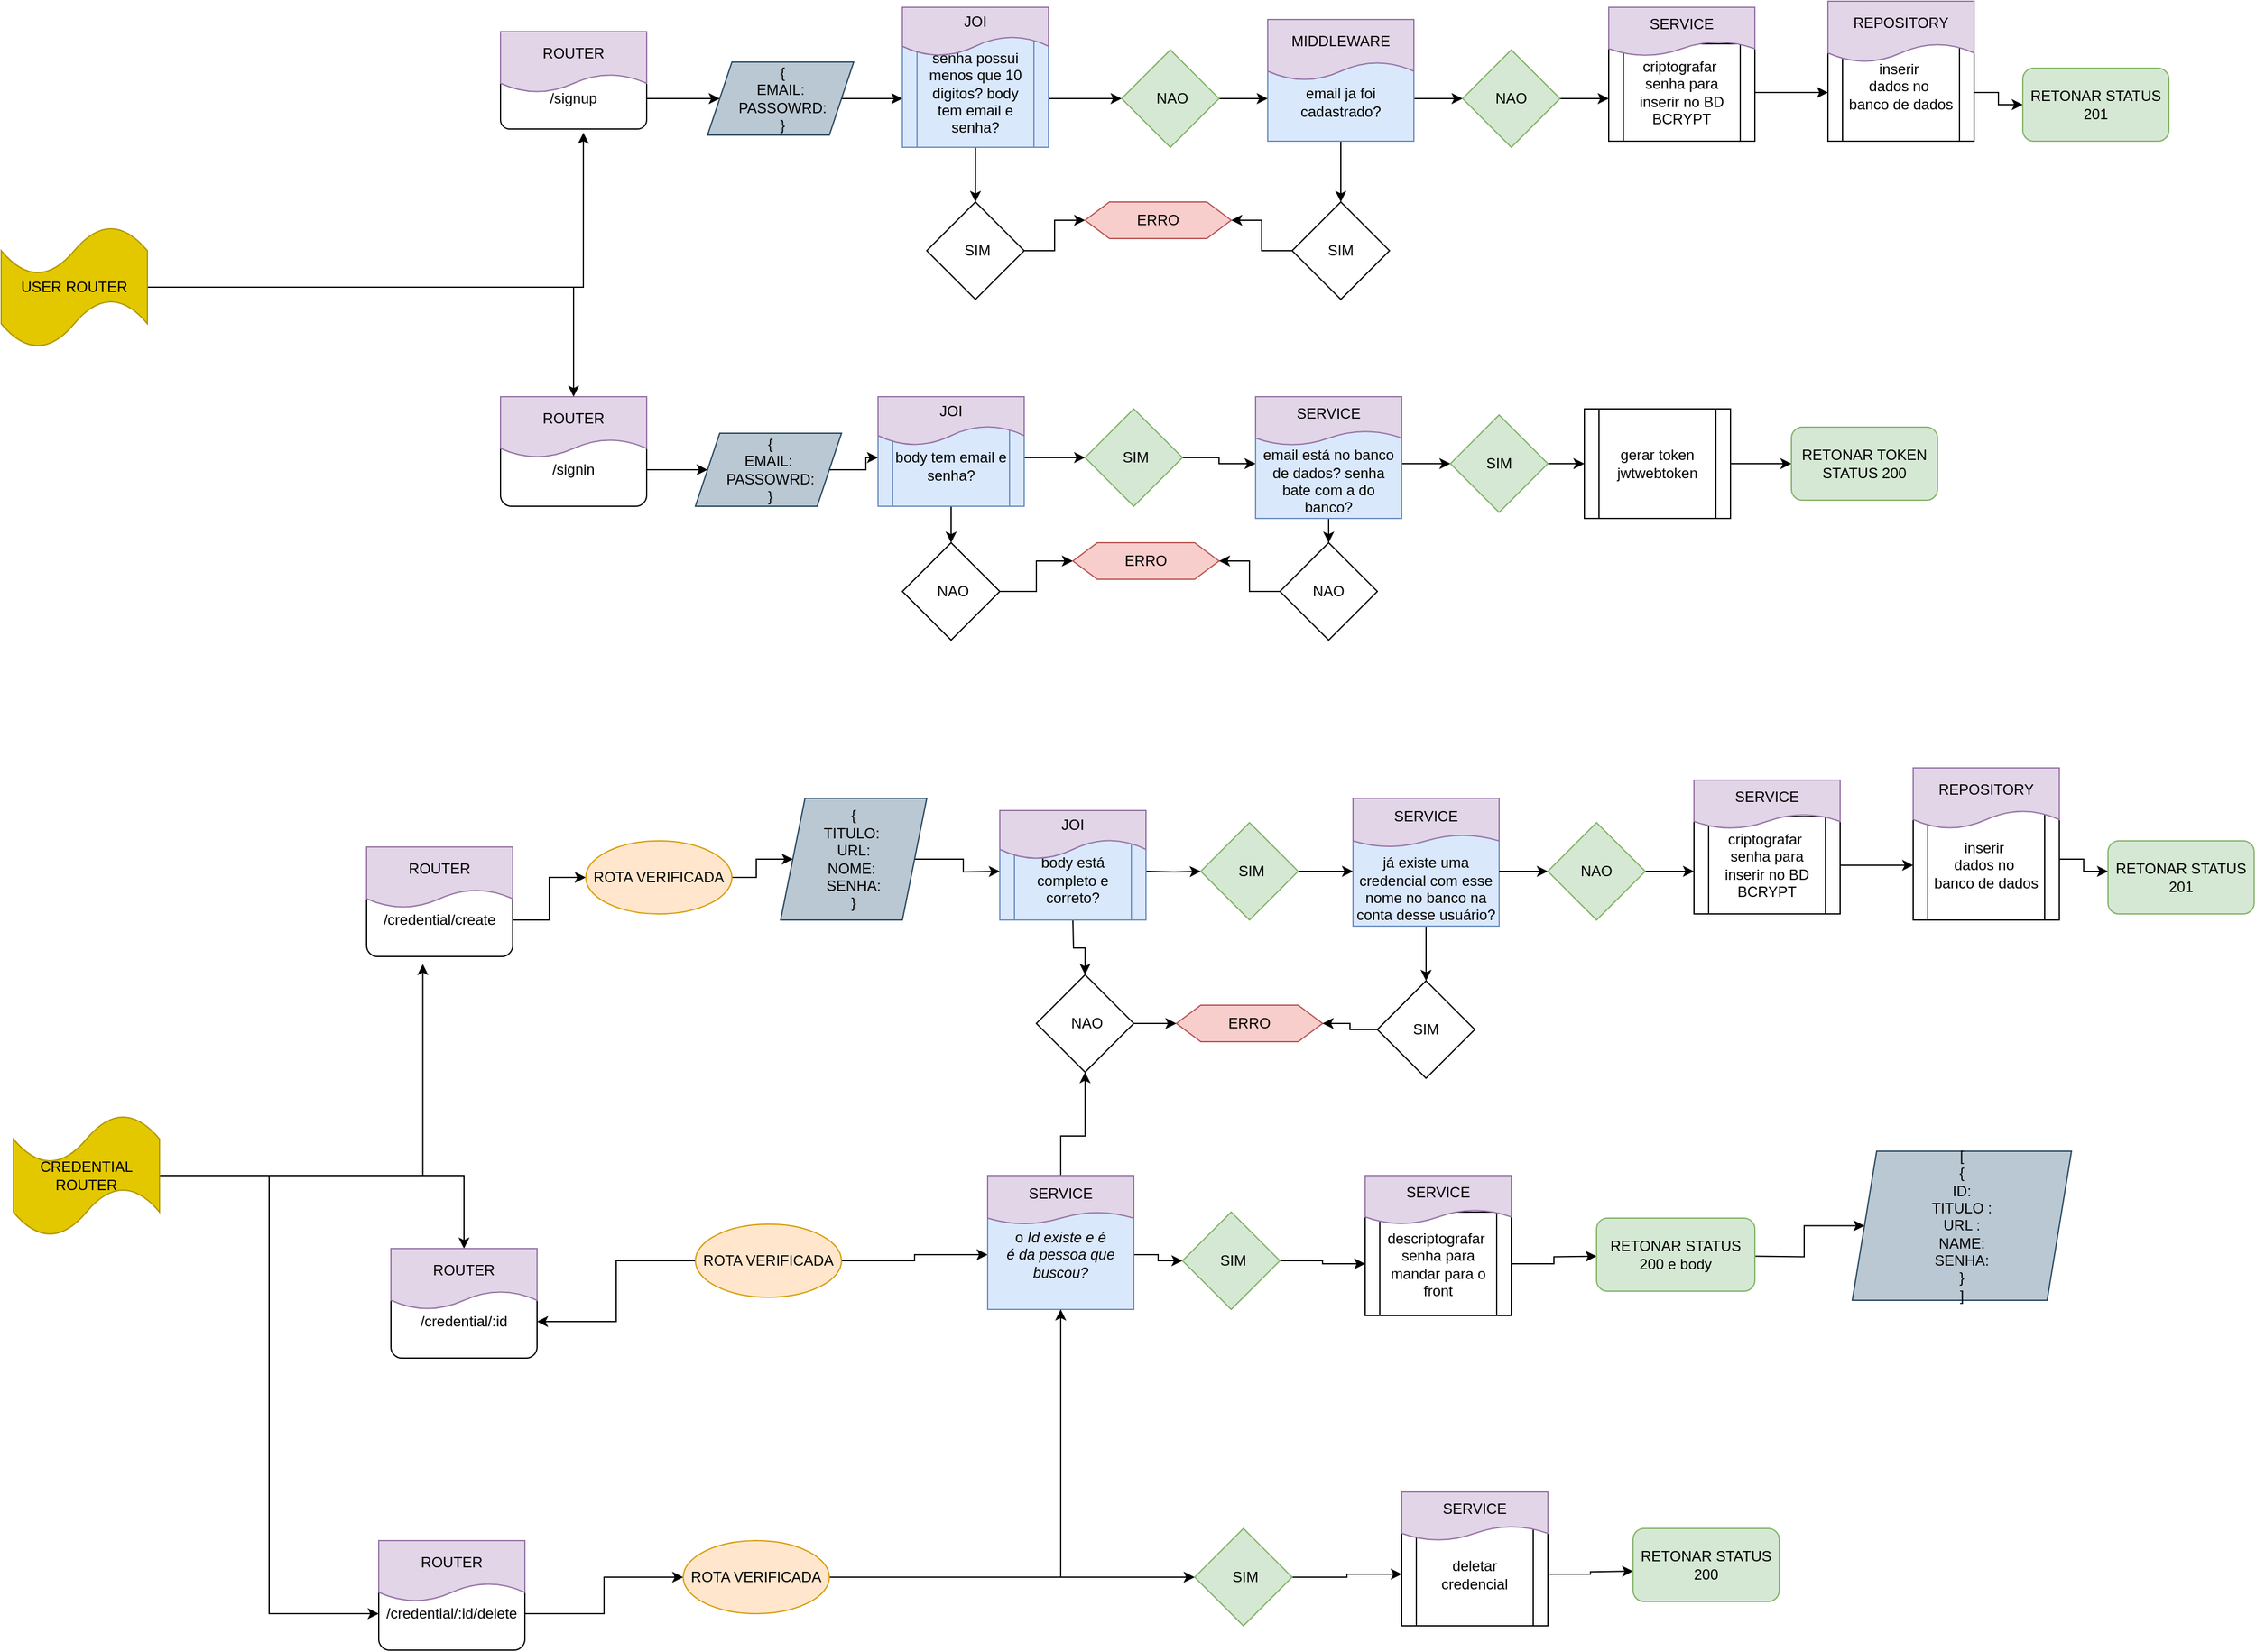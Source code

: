 <mxfile version="20.3.0" type="github">
  <diagram id="C1T0zeCcO9WhDsNSLa-o" name="Página-1">
    <mxGraphModel dx="2797" dy="1273" grid="1" gridSize="10" guides="1" tooltips="1" connect="1" arrows="1" fold="1" page="1" pageScale="1" pageWidth="827" pageHeight="1169" math="0" shadow="0">
      <root>
        <mxCell id="0" />
        <mxCell id="1" parent="0" />
        <mxCell id="TAP6Cjvd8IqykDzzWCrm-7" value="" style="edgeStyle=orthogonalEdgeStyle;rounded=0;orthogonalLoop=1;jettySize=auto;html=1;" parent="1" source="TAP6Cjvd8IqykDzzWCrm-4" target="TAP6Cjvd8IqykDzzWCrm-6" edge="1">
          <mxGeometry relative="1" as="geometry" />
        </mxCell>
        <mxCell id="TAP6Cjvd8IqykDzzWCrm-4" value="/signup&lt;br&gt;" style="rounded=1;whiteSpace=wrap;html=1;" parent="1" vertex="1">
          <mxGeometry x="20" y="60" width="120" height="50" as="geometry" />
        </mxCell>
        <mxCell id="TAP6Cjvd8IqykDzzWCrm-5" value="ROUTER" style="shape=document;whiteSpace=wrap;html=1;boundedLbl=1;fillColor=#e1d5e7;strokeColor=#9673a6;" parent="1" vertex="1">
          <mxGeometry x="20" y="30" width="120" height="50" as="geometry" />
        </mxCell>
        <mxCell id="TAP6Cjvd8IqykDzzWCrm-9" value="" style="edgeStyle=orthogonalEdgeStyle;rounded=0;orthogonalLoop=1;jettySize=auto;html=1;" parent="1" source="TAP6Cjvd8IqykDzzWCrm-6" target="TAP6Cjvd8IqykDzzWCrm-8" edge="1">
          <mxGeometry relative="1" as="geometry">
            <Array as="points">
              <mxPoint x="350" y="85" />
              <mxPoint x="350" y="85" />
            </Array>
          </mxGeometry>
        </mxCell>
        <mxCell id="TAP6Cjvd8IqykDzzWCrm-6" value="&lt;div style=&quot;&quot;&gt;&lt;span style=&quot;background-color: initial;&quot;&gt;&lt;span style=&quot;white-space: pre;&quot;&gt; &lt;/span&gt;{&lt;/span&gt;&lt;/div&gt;&lt;div style=&quot;&quot;&gt;&lt;span style=&quot;background-color: initial;&quot;&gt;&lt;span style=&quot;white-space: pre;&quot;&gt; &lt;/span&gt;EMAIL:&amp;nbsp;&lt;/span&gt;&lt;/div&gt;&lt;div style=&quot;&quot;&gt;&lt;span style=&quot;background-color: initial;&quot;&gt;&lt;span style=&quot;white-space: pre;&quot;&gt; &lt;/span&gt;PASSOWRD:&lt;/span&gt;&lt;/div&gt;&lt;div style=&quot;&quot;&gt;&lt;span style=&quot;background-color: initial;&quot;&gt;&lt;span style=&quot;white-space: pre;&quot;&gt; &lt;/span&gt;}&lt;/span&gt;&lt;/div&gt;" style="shape=parallelogram;perimeter=parallelogramPerimeter;whiteSpace=wrap;html=1;fixedSize=1;align=center;fillColor=#bac8d3;strokeColor=#23445d;" parent="1" vertex="1">
          <mxGeometry x="190" y="55" width="120" height="60" as="geometry" />
        </mxCell>
        <mxCell id="TAP6Cjvd8IqykDzzWCrm-11" value="" style="edgeStyle=orthogonalEdgeStyle;rounded=0;orthogonalLoop=1;jettySize=auto;html=1;" parent="1" source="TAP6Cjvd8IqykDzzWCrm-8" target="TAP6Cjvd8IqykDzzWCrm-10" edge="1">
          <mxGeometry relative="1" as="geometry" />
        </mxCell>
        <mxCell id="TAP6Cjvd8IqykDzzWCrm-13" value="" style="edgeStyle=orthogonalEdgeStyle;rounded=0;orthogonalLoop=1;jettySize=auto;html=1;" parent="1" source="TAP6Cjvd8IqykDzzWCrm-8" target="TAP6Cjvd8IqykDzzWCrm-12" edge="1">
          <mxGeometry relative="1" as="geometry">
            <Array as="points">
              <mxPoint x="500" y="85" />
              <mxPoint x="500" y="85" />
            </Array>
          </mxGeometry>
        </mxCell>
        <mxCell id="TAP6Cjvd8IqykDzzWCrm-8" value="&lt;br&gt;senha possui menos que 10 digitos? body tem email e senha?" style="shape=process;whiteSpace=wrap;html=1;backgroundOutline=1;align=center;fillColor=#dae8fc;strokeColor=#6c8ebf;" parent="1" vertex="1">
          <mxGeometry x="350" y="20" width="120" height="105" as="geometry" />
        </mxCell>
        <mxCell id="TAP6Cjvd8IqykDzzWCrm-29" value="" style="edgeStyle=orthogonalEdgeStyle;rounded=0;orthogonalLoop=1;jettySize=auto;html=1;" parent="1" source="TAP6Cjvd8IqykDzzWCrm-10" target="TAP6Cjvd8IqykDzzWCrm-26" edge="1">
          <mxGeometry relative="1" as="geometry" />
        </mxCell>
        <mxCell id="TAP6Cjvd8IqykDzzWCrm-10" value="&lt;span style=&quot;white-space: pre;&quot;&gt; &lt;/span&gt;SIM" style="rhombus;whiteSpace=wrap;html=1;align=center;" parent="1" vertex="1">
          <mxGeometry x="370" y="170" width="80" height="80" as="geometry" />
        </mxCell>
        <mxCell id="TAP6Cjvd8IqykDzzWCrm-18" value="" style="edgeStyle=orthogonalEdgeStyle;rounded=0;orthogonalLoop=1;jettySize=auto;html=1;" parent="1" source="TAP6Cjvd8IqykDzzWCrm-12" edge="1">
          <mxGeometry relative="1" as="geometry">
            <mxPoint x="650" y="85" as="targetPoint" />
          </mxGeometry>
        </mxCell>
        <mxCell id="TAP6Cjvd8IqykDzzWCrm-12" value="&lt;span style=&quot;white-space: pre;&quot;&gt; &lt;/span&gt;NAO" style="rhombus;whiteSpace=wrap;html=1;align=center;fillColor=#d5e8d4;strokeColor=#82b366;" parent="1" vertex="1">
          <mxGeometry x="530" y="45" width="80" height="80" as="geometry" />
        </mxCell>
        <mxCell id="TAP6Cjvd8IqykDzzWCrm-23" value="" style="edgeStyle=orthogonalEdgeStyle;rounded=0;orthogonalLoop=1;jettySize=auto;html=1;" parent="1" source="TAP6Cjvd8IqykDzzWCrm-19" target="TAP6Cjvd8IqykDzzWCrm-22" edge="1">
          <mxGeometry relative="1" as="geometry">
            <Array as="points">
              <mxPoint x="780" y="85" />
              <mxPoint x="780" y="85" />
            </Array>
          </mxGeometry>
        </mxCell>
        <mxCell id="TAP6Cjvd8IqykDzzWCrm-25" value="" style="edgeStyle=orthogonalEdgeStyle;rounded=0;orthogonalLoop=1;jettySize=auto;html=1;" parent="1" source="TAP6Cjvd8IqykDzzWCrm-19" target="TAP6Cjvd8IqykDzzWCrm-24" edge="1">
          <mxGeometry relative="1" as="geometry" />
        </mxCell>
        <mxCell id="TAP6Cjvd8IqykDzzWCrm-19" value="&lt;div style=&quot;&quot;&gt;&lt;span style=&quot;background-color: initial;&quot;&gt;email ja foi cadastrado?&lt;/span&gt;&lt;/div&gt;" style="whiteSpace=wrap;html=1;align=center;fillColor=#dae8fc;strokeColor=#6c8ebf;" parent="1" vertex="1">
          <mxGeometry x="650" y="55" width="120" height="65" as="geometry" />
        </mxCell>
        <mxCell id="TAP6Cjvd8IqykDzzWCrm-21" value="MIDDLEWARE" style="shape=document;whiteSpace=wrap;html=1;boundedLbl=1;fillColor=#e1d5e7;strokeColor=#9673a6;" parent="1" vertex="1">
          <mxGeometry x="650" y="20" width="120" height="50" as="geometry" />
        </mxCell>
        <mxCell id="TAP6Cjvd8IqykDzzWCrm-31" value="" style="edgeStyle=orthogonalEdgeStyle;rounded=0;orthogonalLoop=1;jettySize=auto;html=1;" parent="1" source="TAP6Cjvd8IqykDzzWCrm-22" edge="1">
          <mxGeometry relative="1" as="geometry">
            <mxPoint x="930" y="85" as="targetPoint" />
            <Array as="points">
              <mxPoint x="927" y="85" />
            </Array>
          </mxGeometry>
        </mxCell>
        <mxCell id="TAP6Cjvd8IqykDzzWCrm-22" value="NAO&lt;br&gt;" style="rhombus;whiteSpace=wrap;html=1;fillColor=#d5e8d4;strokeColor=#82b366;" parent="1" vertex="1">
          <mxGeometry x="810" y="45" width="80" height="80" as="geometry" />
        </mxCell>
        <mxCell id="TAP6Cjvd8IqykDzzWCrm-27" value="" style="edgeStyle=orthogonalEdgeStyle;rounded=0;orthogonalLoop=1;jettySize=auto;html=1;" parent="1" source="TAP6Cjvd8IqykDzzWCrm-24" target="TAP6Cjvd8IqykDzzWCrm-26" edge="1">
          <mxGeometry relative="1" as="geometry" />
        </mxCell>
        <mxCell id="TAP6Cjvd8IqykDzzWCrm-24" value="SIM" style="rhombus;whiteSpace=wrap;html=1;" parent="1" vertex="1">
          <mxGeometry x="670" y="170" width="80" height="80" as="geometry" />
        </mxCell>
        <mxCell id="TAP6Cjvd8IqykDzzWCrm-26" value="ERRO" style="shape=hexagon;perimeter=hexagonPerimeter2;whiteSpace=wrap;html=1;fixedSize=1;fillColor=#f8cecc;strokeColor=#b85450;" parent="1" vertex="1">
          <mxGeometry x="500" y="170" width="120" height="30" as="geometry" />
        </mxCell>
        <mxCell id="TAP6Cjvd8IqykDzzWCrm-34" value="" style="edgeStyle=orthogonalEdgeStyle;rounded=0;orthogonalLoop=1;jettySize=auto;html=1;" parent="1" source="TAP6Cjvd8IqykDzzWCrm-30" target="TAP6Cjvd8IqykDzzWCrm-35" edge="1">
          <mxGeometry relative="1" as="geometry">
            <mxPoint x="1130" y="80" as="targetPoint" />
            <Array as="points">
              <mxPoint x="1100" y="80" />
              <mxPoint x="1100" y="80" />
            </Array>
          </mxGeometry>
        </mxCell>
        <mxCell id="TAP6Cjvd8IqykDzzWCrm-30" value="criptografar&amp;nbsp;&lt;br&gt;senha para inserir no BD&lt;br&gt;BCRYPT" style="shape=process;whiteSpace=wrap;html=1;backgroundOutline=1;" parent="1" vertex="1">
          <mxGeometry x="930" y="40" width="120" height="80" as="geometry" />
        </mxCell>
        <mxCell id="TAP6Cjvd8IqykDzzWCrm-38" value="" style="edgeStyle=orthogonalEdgeStyle;rounded=0;orthogonalLoop=1;jettySize=auto;html=1;" parent="1" source="TAP6Cjvd8IqykDzzWCrm-35" target="TAP6Cjvd8IqykDzzWCrm-37" edge="1">
          <mxGeometry relative="1" as="geometry">
            <Array as="points">
              <mxPoint x="1250" y="80" />
              <mxPoint x="1250" y="90" />
            </Array>
          </mxGeometry>
        </mxCell>
        <mxCell id="TAP6Cjvd8IqykDzzWCrm-35" value="inserir&amp;nbsp;&lt;br&gt;dados no&amp;nbsp;&lt;br&gt;banco de dados" style="shape=process;whiteSpace=wrap;html=1;backgroundOutline=1;" parent="1" vertex="1">
          <mxGeometry x="1110" y="30" width="120" height="90" as="geometry" />
        </mxCell>
        <mxCell id="TAP6Cjvd8IqykDzzWCrm-37" value="RETONAR STATUS 201" style="rounded=1;whiteSpace=wrap;html=1;fillColor=#d5e8d4;strokeColor=#82b366;" parent="1" vertex="1">
          <mxGeometry x="1270" y="60" width="120" height="60" as="geometry" />
        </mxCell>
        <mxCell id="TAP6Cjvd8IqykDzzWCrm-39" value="SERVICE" style="shape=document;whiteSpace=wrap;html=1;boundedLbl=1;fillColor=#e1d5e7;strokeColor=#9673a6;" parent="1" vertex="1">
          <mxGeometry x="930" y="10" width="120" height="40" as="geometry" />
        </mxCell>
        <mxCell id="TAP6Cjvd8IqykDzzWCrm-46" value="" style="edgeStyle=orthogonalEdgeStyle;rounded=0;orthogonalLoop=1;jettySize=auto;html=1;" parent="1" source="TAP6Cjvd8IqykDzzWCrm-40" target="TAP6Cjvd8IqykDzzWCrm-44" edge="1">
          <mxGeometry relative="1" as="geometry" />
        </mxCell>
        <mxCell id="TAP6Cjvd8IqykDzzWCrm-40" value="/signin" style="rounded=1;whiteSpace=wrap;html=1;" parent="1" vertex="1">
          <mxGeometry x="20" y="360" width="120" height="60" as="geometry" />
        </mxCell>
        <mxCell id="TAP6Cjvd8IqykDzzWCrm-41" value="ROUTER" style="shape=document;whiteSpace=wrap;html=1;boundedLbl=1;fillColor=#e1d5e7;strokeColor=#9673a6;" parent="1" vertex="1">
          <mxGeometry x="20" y="330" width="120" height="50" as="geometry" />
        </mxCell>
        <mxCell id="TAP6Cjvd8IqykDzzWCrm-48" value="" style="edgeStyle=orthogonalEdgeStyle;rounded=0;orthogonalLoop=1;jettySize=auto;html=1;" parent="1" source="TAP6Cjvd8IqykDzzWCrm-44" target="TAP6Cjvd8IqykDzzWCrm-47" edge="1">
          <mxGeometry relative="1" as="geometry" />
        </mxCell>
        <mxCell id="TAP6Cjvd8IqykDzzWCrm-44" value="&lt;div style=&quot;&quot;&gt;&lt;span style=&quot;background-color: initial;&quot;&gt;&lt;span style=&quot;white-space: pre;&quot;&gt; &lt;/span&gt;{&lt;/span&gt;&lt;/div&gt;&lt;div style=&quot;&quot;&gt;&lt;span style=&quot;background-color: initial;&quot;&gt;&lt;span style=&quot;white-space: pre;&quot;&gt; &lt;/span&gt;EMAIL:&amp;nbsp;&lt;/span&gt;&lt;/div&gt;&lt;div style=&quot;&quot;&gt;&lt;span style=&quot;background-color: initial;&quot;&gt;&lt;span style=&quot;white-space: pre;&quot;&gt; &lt;/span&gt;PASSOWRD:&lt;/span&gt;&lt;/div&gt;&lt;div style=&quot;&quot;&gt;&lt;span style=&quot;background-color: initial;&quot;&gt;&lt;span style=&quot;white-space: pre;&quot;&gt; &lt;/span&gt;}&lt;/span&gt;&lt;/div&gt;" style="shape=parallelogram;perimeter=parallelogramPerimeter;whiteSpace=wrap;html=1;fixedSize=1;align=center;fillColor=#bac8d3;strokeColor=#23445d;" parent="1" vertex="1">
          <mxGeometry x="180" y="360" width="120" height="60" as="geometry" />
        </mxCell>
        <mxCell id="TAP6Cjvd8IqykDzzWCrm-50" value="" style="edgeStyle=orthogonalEdgeStyle;rounded=0;orthogonalLoop=1;jettySize=auto;html=1;" parent="1" source="TAP6Cjvd8IqykDzzWCrm-47" target="TAP6Cjvd8IqykDzzWCrm-49" edge="1">
          <mxGeometry relative="1" as="geometry" />
        </mxCell>
        <mxCell id="TAP6Cjvd8IqykDzzWCrm-54" value="" style="edgeStyle=orthogonalEdgeStyle;rounded=0;orthogonalLoop=1;jettySize=auto;html=1;" parent="1" source="TAP6Cjvd8IqykDzzWCrm-47" target="TAP6Cjvd8IqykDzzWCrm-53" edge="1">
          <mxGeometry relative="1" as="geometry" />
        </mxCell>
        <mxCell id="TAP6Cjvd8IqykDzzWCrm-47" value="&lt;br&gt;body tem email e senha?" style="shape=process;whiteSpace=wrap;html=1;backgroundOutline=1;align=center;fillColor=#dae8fc;strokeColor=#6c8ebf;" parent="1" vertex="1">
          <mxGeometry x="330" y="340" width="120" height="80" as="geometry" />
        </mxCell>
        <mxCell id="TAP6Cjvd8IqykDzzWCrm-52" value="" style="edgeStyle=orthogonalEdgeStyle;rounded=0;orthogonalLoop=1;jettySize=auto;html=1;" parent="1" source="TAP6Cjvd8IqykDzzWCrm-49" target="TAP6Cjvd8IqykDzzWCrm-51" edge="1">
          <mxGeometry relative="1" as="geometry" />
        </mxCell>
        <mxCell id="TAP6Cjvd8IqykDzzWCrm-49" value="&lt;span style=&quot;white-space: pre;&quot;&gt; &lt;/span&gt;NAO" style="rhombus;whiteSpace=wrap;html=1;align=center;" parent="1" vertex="1">
          <mxGeometry x="350" y="450" width="80" height="80" as="geometry" />
        </mxCell>
        <mxCell id="TAP6Cjvd8IqykDzzWCrm-51" value="ERRO" style="shape=hexagon;perimeter=hexagonPerimeter2;whiteSpace=wrap;html=1;fixedSize=1;fillColor=#f8cecc;strokeColor=#b85450;" parent="1" vertex="1">
          <mxGeometry x="490" y="450" width="120" height="30" as="geometry" />
        </mxCell>
        <mxCell id="TAP6Cjvd8IqykDzzWCrm-57" value="" style="edgeStyle=orthogonalEdgeStyle;rounded=0;orthogonalLoop=1;jettySize=auto;html=1;" parent="1" source="TAP6Cjvd8IqykDzzWCrm-53" target="TAP6Cjvd8IqykDzzWCrm-55" edge="1">
          <mxGeometry relative="1" as="geometry" />
        </mxCell>
        <mxCell id="TAP6Cjvd8IqykDzzWCrm-53" value="&lt;span style=&quot;white-space: pre;&quot;&gt; &lt;/span&gt;SIM" style="rhombus;whiteSpace=wrap;html=1;align=center;fillColor=#d5e8d4;strokeColor=#82b366;" parent="1" vertex="1">
          <mxGeometry x="500" y="340" width="80" height="80" as="geometry" />
        </mxCell>
        <mxCell id="TAP6Cjvd8IqykDzzWCrm-59" value="" style="edgeStyle=orthogonalEdgeStyle;rounded=0;orthogonalLoop=1;jettySize=auto;html=1;" parent="1" source="TAP6Cjvd8IqykDzzWCrm-55" target="TAP6Cjvd8IqykDzzWCrm-58" edge="1">
          <mxGeometry relative="1" as="geometry" />
        </mxCell>
        <mxCell id="TAP6Cjvd8IqykDzzWCrm-64" value="" style="edgeStyle=orthogonalEdgeStyle;rounded=0;orthogonalLoop=1;jettySize=auto;html=1;" parent="1" source="TAP6Cjvd8IqykDzzWCrm-55" target="TAP6Cjvd8IqykDzzWCrm-63" edge="1">
          <mxGeometry relative="1" as="geometry" />
        </mxCell>
        <mxCell id="TAP6Cjvd8IqykDzzWCrm-55" value="&lt;div style=&quot;&quot;&gt;&lt;br&gt;&lt;/div&gt;&lt;div style=&quot;&quot;&gt;&lt;br&gt;&lt;/div&gt;&lt;div style=&quot;&quot;&gt;email está no banco de dados? senha bate com a do banco?&lt;/div&gt;" style="whiteSpace=wrap;html=1;align=center;fillColor=#dae8fc;strokeColor=#6c8ebf;" parent="1" vertex="1">
          <mxGeometry x="640" y="340" width="120" height="90" as="geometry" />
        </mxCell>
        <mxCell id="TAP6Cjvd8IqykDzzWCrm-60" value="" style="edgeStyle=orthogonalEdgeStyle;rounded=0;orthogonalLoop=1;jettySize=auto;html=1;" parent="1" source="TAP6Cjvd8IqykDzzWCrm-58" target="TAP6Cjvd8IqykDzzWCrm-51" edge="1">
          <mxGeometry relative="1" as="geometry" />
        </mxCell>
        <mxCell id="TAP6Cjvd8IqykDzzWCrm-58" value="NAO" style="rhombus;whiteSpace=wrap;html=1;" parent="1" vertex="1">
          <mxGeometry x="660" y="450" width="80" height="80" as="geometry" />
        </mxCell>
        <mxCell id="TAP6Cjvd8IqykDzzWCrm-62" value="SERVICE" style="shape=document;whiteSpace=wrap;html=1;boundedLbl=1;fillColor=#e1d5e7;strokeColor=#9673a6;" parent="1" vertex="1">
          <mxGeometry x="640" y="330" width="120" height="40" as="geometry" />
        </mxCell>
        <mxCell id="TAP6Cjvd8IqykDzzWCrm-66" value="" style="edgeStyle=orthogonalEdgeStyle;rounded=0;orthogonalLoop=1;jettySize=auto;html=1;" parent="1" source="TAP6Cjvd8IqykDzzWCrm-63" target="TAP6Cjvd8IqykDzzWCrm-65" edge="1">
          <mxGeometry relative="1" as="geometry" />
        </mxCell>
        <mxCell id="TAP6Cjvd8IqykDzzWCrm-63" value="SIM" style="rhombus;whiteSpace=wrap;html=1;fillColor=#d5e8d4;strokeColor=#82b366;" parent="1" vertex="1">
          <mxGeometry x="800" y="345" width="80" height="80" as="geometry" />
        </mxCell>
        <mxCell id="TAP6Cjvd8IqykDzzWCrm-68" value="" style="edgeStyle=orthogonalEdgeStyle;rounded=0;orthogonalLoop=1;jettySize=auto;html=1;" parent="1" source="TAP6Cjvd8IqykDzzWCrm-65" target="TAP6Cjvd8IqykDzzWCrm-67" edge="1">
          <mxGeometry relative="1" as="geometry" />
        </mxCell>
        <mxCell id="TAP6Cjvd8IqykDzzWCrm-65" value="gerar token&lt;br&gt;jwtwebtoken" style="shape=process;whiteSpace=wrap;html=1;backgroundOutline=1;" parent="1" vertex="1">
          <mxGeometry x="910" y="340" width="120" height="90" as="geometry" />
        </mxCell>
        <mxCell id="TAP6Cjvd8IqykDzzWCrm-67" value="RETONAR TOKEN&lt;br&gt;STATUS 200" style="rounded=1;whiteSpace=wrap;html=1;fillColor=#d5e8d4;strokeColor=#82b366;" parent="1" vertex="1">
          <mxGeometry x="1080" y="355" width="120" height="60" as="geometry" />
        </mxCell>
        <mxCell id="TAP6Cjvd8IqykDzzWCrm-70" value="" style="edgeStyle=orthogonalEdgeStyle;rounded=0;orthogonalLoop=1;jettySize=auto;html=1;" parent="1" source="TAP6Cjvd8IqykDzzWCrm-69" target="TAP6Cjvd8IqykDzzWCrm-41" edge="1">
          <mxGeometry relative="1" as="geometry" />
        </mxCell>
        <mxCell id="TAP6Cjvd8IqykDzzWCrm-73" style="edgeStyle=orthogonalEdgeStyle;rounded=0;orthogonalLoop=1;jettySize=auto;html=1;entryX=0.567;entryY=1.06;entryDx=0;entryDy=0;entryPerimeter=0;" parent="1" source="TAP6Cjvd8IqykDzzWCrm-69" target="TAP6Cjvd8IqykDzzWCrm-4" edge="1">
          <mxGeometry relative="1" as="geometry" />
        </mxCell>
        <mxCell id="TAP6Cjvd8IqykDzzWCrm-69" value="USER ROUTER" style="shape=tape;whiteSpace=wrap;html=1;fillColor=#e3c800;fontColor=#000000;strokeColor=#B09500;" parent="1" vertex="1">
          <mxGeometry x="-390" y="190" width="120" height="100" as="geometry" />
        </mxCell>
        <mxCell id="TAP6Cjvd8IqykDzzWCrm-74" value="REPOSITORY" style="shape=document;whiteSpace=wrap;html=1;boundedLbl=1;fillColor=#e1d5e7;strokeColor=#9673a6;" parent="1" vertex="1">
          <mxGeometry x="1110" y="5" width="120" height="50" as="geometry" />
        </mxCell>
        <mxCell id="JYH1MTVQvgGIsnYxjQsO-19" value="" style="edgeStyle=orthogonalEdgeStyle;rounded=0;orthogonalLoop=1;jettySize=auto;html=1;" edge="1" parent="1" source="TAP6Cjvd8IqykDzzWCrm-75" target="JYH1MTVQvgGIsnYxjQsO-18">
          <mxGeometry relative="1" as="geometry" />
        </mxCell>
        <mxCell id="TAP6Cjvd8IqykDzzWCrm-75" value="/credential/create" style="rounded=1;whiteSpace=wrap;html=1;" parent="1" vertex="1">
          <mxGeometry x="-90" y="730" width="120" height="60" as="geometry" />
        </mxCell>
        <mxCell id="TAP6Cjvd8IqykDzzWCrm-76" value="ROUTER" style="shape=document;whiteSpace=wrap;html=1;boundedLbl=1;fillColor=#e1d5e7;strokeColor=#9673a6;" parent="1" vertex="1">
          <mxGeometry x="-90" y="700" width="120" height="50" as="geometry" />
        </mxCell>
        <mxCell id="TAP6Cjvd8IqykDzzWCrm-80" value="" style="edgeStyle=orthogonalEdgeStyle;rounded=0;orthogonalLoop=1;jettySize=auto;html=1;" parent="1" source="TAP6Cjvd8IqykDzzWCrm-77" edge="1">
          <mxGeometry relative="1" as="geometry">
            <mxPoint x="430" y="720" as="targetPoint" />
          </mxGeometry>
        </mxCell>
        <mxCell id="TAP6Cjvd8IqykDzzWCrm-77" value="&lt;div style=&quot;&quot;&gt;&lt;span style=&quot;white-space: pre;&quot;&gt;{&lt;/span&gt;&lt;/div&gt;&lt;div style=&quot;&quot;&gt;&lt;span style=&quot;white-space: pre;&quot;&gt;TITULO: &lt;/span&gt;&lt;/div&gt;&lt;div style=&quot;&quot;&gt;&lt;span style=&quot;white-space: pre;&quot;&gt;URL:&lt;/span&gt;&lt;/div&gt;&lt;div style=&quot;&quot;&gt;&lt;span style=&quot;white-space: pre;&quot;&gt;NOME: &lt;/span&gt;&lt;/div&gt;&lt;div style=&quot;&quot;&gt;&lt;span style=&quot;white-space: pre;&quot;&gt;SENHA:&lt;/span&gt;&lt;/div&gt;&lt;div style=&quot;&quot;&gt;&lt;span style=&quot;white-space: pre;&quot;&gt;}&lt;/span&gt;&lt;/div&gt;" style="shape=parallelogram;perimeter=parallelogramPerimeter;whiteSpace=wrap;html=1;fixedSize=1;align=center;fillColor=#bac8d3;strokeColor=#23445d;" parent="1" vertex="1">
          <mxGeometry x="250" y="660" width="120" height="100" as="geometry" />
        </mxCell>
        <mxCell id="JYH1MTVQvgGIsnYxjQsO-12" value="" style="edgeStyle=orthogonalEdgeStyle;rounded=0;orthogonalLoop=1;jettySize=auto;html=1;" edge="1" parent="1" target="JYH1MTVQvgGIsnYxjQsO-6">
          <mxGeometry relative="1" as="geometry">
            <mxPoint x="490" y="760" as="sourcePoint" />
          </mxGeometry>
        </mxCell>
        <mxCell id="JYH1MTVQvgGIsnYxjQsO-14" value="" style="edgeStyle=orthogonalEdgeStyle;rounded=0;orthogonalLoop=1;jettySize=auto;html=1;" edge="1" parent="1" target="JYH1MTVQvgGIsnYxjQsO-13">
          <mxGeometry relative="1" as="geometry">
            <mxPoint x="550" y="720" as="sourcePoint" />
          </mxGeometry>
        </mxCell>
        <mxCell id="JYH1MTVQvgGIsnYxjQsO-4" style="edgeStyle=orthogonalEdgeStyle;rounded=0;orthogonalLoop=1;jettySize=auto;html=1;exitX=1;exitY=0.5;exitDx=0;exitDy=0;exitPerimeter=0;entryX=0.385;entryY=1.104;entryDx=0;entryDy=0;entryPerimeter=0;" edge="1" parent="1" source="JYH1MTVQvgGIsnYxjQsO-1" target="TAP6Cjvd8IqykDzzWCrm-75">
          <mxGeometry relative="1" as="geometry" />
        </mxCell>
        <mxCell id="JYH1MTVQvgGIsnYxjQsO-41" style="edgeStyle=orthogonalEdgeStyle;rounded=0;orthogonalLoop=1;jettySize=auto;html=1;" edge="1" parent="1" source="JYH1MTVQvgGIsnYxjQsO-1" target="JYH1MTVQvgGIsnYxjQsO-40">
          <mxGeometry relative="1" as="geometry" />
        </mxCell>
        <mxCell id="JYH1MTVQvgGIsnYxjQsO-66" style="edgeStyle=orthogonalEdgeStyle;rounded=0;orthogonalLoop=1;jettySize=auto;html=1;entryX=0;entryY=0.5;entryDx=0;entryDy=0;" edge="1" parent="1" source="JYH1MTVQvgGIsnYxjQsO-1" target="JYH1MTVQvgGIsnYxjQsO-64">
          <mxGeometry relative="1" as="geometry" />
        </mxCell>
        <mxCell id="JYH1MTVQvgGIsnYxjQsO-1" value="CREDENTIAL ROUTER" style="shape=tape;whiteSpace=wrap;html=1;fillColor=#e3c800;fontColor=#000000;strokeColor=#B09500;" vertex="1" parent="1">
          <mxGeometry x="-380" y="920" width="120" height="100" as="geometry" />
        </mxCell>
        <mxCell id="JYH1MTVQvgGIsnYxjQsO-5" value="" style="edgeStyle=orthogonalEdgeStyle;rounded=0;orthogonalLoop=1;jettySize=auto;html=1;" edge="1" parent="1" source="JYH1MTVQvgGIsnYxjQsO-6" target="JYH1MTVQvgGIsnYxjQsO-7">
          <mxGeometry relative="1" as="geometry" />
        </mxCell>
        <mxCell id="JYH1MTVQvgGIsnYxjQsO-6" value="&lt;span style=&quot;white-space: pre;&quot;&gt; &lt;/span&gt;NAO" style="rhombus;whiteSpace=wrap;html=1;align=center;" vertex="1" parent="1">
          <mxGeometry x="460" y="805" width="80" height="80" as="geometry" />
        </mxCell>
        <mxCell id="JYH1MTVQvgGIsnYxjQsO-7" value="ERRO" style="shape=hexagon;perimeter=hexagonPerimeter2;whiteSpace=wrap;html=1;fixedSize=1;fillColor=#f8cecc;strokeColor=#b85450;" vertex="1" parent="1">
          <mxGeometry x="575" y="830" width="120" height="30" as="geometry" />
        </mxCell>
        <mxCell id="JYH1MTVQvgGIsnYxjQsO-8" value="" style="edgeStyle=orthogonalEdgeStyle;rounded=0;orthogonalLoop=1;jettySize=auto;html=1;" edge="1" parent="1" source="JYH1MTVQvgGIsnYxjQsO-9" target="JYH1MTVQvgGIsnYxjQsO-7">
          <mxGeometry relative="1" as="geometry" />
        </mxCell>
        <mxCell id="JYH1MTVQvgGIsnYxjQsO-9" value="SIM" style="rhombus;whiteSpace=wrap;html=1;" vertex="1" parent="1">
          <mxGeometry x="740" y="810" width="80" height="80" as="geometry" />
        </mxCell>
        <mxCell id="JYH1MTVQvgGIsnYxjQsO-17" value="" style="edgeStyle=orthogonalEdgeStyle;rounded=0;orthogonalLoop=1;jettySize=auto;html=1;" edge="1" parent="1" source="JYH1MTVQvgGIsnYxjQsO-13" target="JYH1MTVQvgGIsnYxjQsO-16">
          <mxGeometry relative="1" as="geometry" />
        </mxCell>
        <mxCell id="JYH1MTVQvgGIsnYxjQsO-13" value="&lt;span style=&quot;white-space: pre;&quot;&gt; &lt;/span&gt;SIM" style="rhombus;whiteSpace=wrap;html=1;align=center;fillColor=#d5e8d4;strokeColor=#82b366;" vertex="1" parent="1">
          <mxGeometry x="595" y="680" width="80" height="80" as="geometry" />
        </mxCell>
        <mxCell id="JYH1MTVQvgGIsnYxjQsO-21" value="" style="edgeStyle=orthogonalEdgeStyle;rounded=0;orthogonalLoop=1;jettySize=auto;html=1;" edge="1" parent="1" source="JYH1MTVQvgGIsnYxjQsO-16" target="JYH1MTVQvgGIsnYxjQsO-9">
          <mxGeometry relative="1" as="geometry" />
        </mxCell>
        <mxCell id="JYH1MTVQvgGIsnYxjQsO-16" value="&lt;div style=&quot;&quot;&gt;&lt;br&gt;&lt;/div&gt;&lt;div style=&quot;&quot;&gt;&lt;br&gt;&lt;/div&gt;&lt;div style=&quot;&quot;&gt;já existe uma credencial com esse nome no banco na conta desse usuário?&lt;/div&gt;" style="whiteSpace=wrap;html=1;align=center;fillColor=#dae8fc;strokeColor=#6c8ebf;" vertex="1" parent="1">
          <mxGeometry x="720" y="675" width="120" height="90" as="geometry" />
        </mxCell>
        <mxCell id="JYH1MTVQvgGIsnYxjQsO-20" style="edgeStyle=orthogonalEdgeStyle;rounded=0;orthogonalLoop=1;jettySize=auto;html=1;entryX=0;entryY=0.5;entryDx=0;entryDy=0;" edge="1" parent="1" source="JYH1MTVQvgGIsnYxjQsO-18" target="TAP6Cjvd8IqykDzzWCrm-77">
          <mxGeometry relative="1" as="geometry" />
        </mxCell>
        <mxCell id="JYH1MTVQvgGIsnYxjQsO-18" value="ROTA VERIFICADA" style="ellipse;whiteSpace=wrap;html=1;rounded=1;fillColor=#ffe6cc;strokeColor=#d79b00;" vertex="1" parent="1">
          <mxGeometry x="90" y="695" width="120" height="60" as="geometry" />
        </mxCell>
        <mxCell id="JYH1MTVQvgGIsnYxjQsO-23" value="JOI" style="shape=document;whiteSpace=wrap;html=1;boundedLbl=1;fillColor=#e1d5e7;strokeColor=#9673a6;size=0.4;" vertex="1" parent="1">
          <mxGeometry x="350" y="10" width="120" height="40" as="geometry" />
        </mxCell>
        <mxCell id="JYH1MTVQvgGIsnYxjQsO-24" value="JOI" style="shape=document;whiteSpace=wrap;html=1;boundedLbl=1;fillColor=#e1d5e7;strokeColor=#9673a6;size=0.4;" vertex="1" parent="1">
          <mxGeometry x="330" y="330" width="120" height="40" as="geometry" />
        </mxCell>
        <mxCell id="JYH1MTVQvgGIsnYxjQsO-25" value="&lt;br&gt;body está completo e correto?" style="shape=process;whiteSpace=wrap;html=1;backgroundOutline=1;align=center;fillColor=#dae8fc;strokeColor=#6c8ebf;" vertex="1" parent="1">
          <mxGeometry x="430" y="680" width="120" height="80" as="geometry" />
        </mxCell>
        <mxCell id="JYH1MTVQvgGIsnYxjQsO-26" value="JOI" style="shape=document;whiteSpace=wrap;html=1;boundedLbl=1;fillColor=#e1d5e7;strokeColor=#9673a6;size=0.4;" vertex="1" parent="1">
          <mxGeometry x="430" y="670" width="120" height="40" as="geometry" />
        </mxCell>
        <mxCell id="JYH1MTVQvgGIsnYxjQsO-27" value="SERVICE" style="shape=document;whiteSpace=wrap;html=1;boundedLbl=1;fillColor=#e1d5e7;strokeColor=#9673a6;size=0.25;" vertex="1" parent="1">
          <mxGeometry x="720" y="660" width="120" height="40" as="geometry" />
        </mxCell>
        <mxCell id="JYH1MTVQvgGIsnYxjQsO-28" value="" style="edgeStyle=orthogonalEdgeStyle;rounded=0;orthogonalLoop=1;jettySize=auto;html=1;" edge="1" parent="1" target="JYH1MTVQvgGIsnYxjQsO-30">
          <mxGeometry relative="1" as="geometry">
            <Array as="points">
              <mxPoint x="850" y="720" />
              <mxPoint x="850" y="720" />
            </Array>
            <mxPoint x="840" y="720" as="sourcePoint" />
          </mxGeometry>
        </mxCell>
        <mxCell id="JYH1MTVQvgGIsnYxjQsO-29" value="" style="edgeStyle=orthogonalEdgeStyle;rounded=0;orthogonalLoop=1;jettySize=auto;html=1;" edge="1" parent="1" source="JYH1MTVQvgGIsnYxjQsO-30">
          <mxGeometry relative="1" as="geometry">
            <mxPoint x="1000" y="720" as="targetPoint" />
            <Array as="points">
              <mxPoint x="997" y="720" />
            </Array>
          </mxGeometry>
        </mxCell>
        <mxCell id="JYH1MTVQvgGIsnYxjQsO-30" value="NAO&lt;br&gt;" style="rhombus;whiteSpace=wrap;html=1;fillColor=#d5e8d4;strokeColor=#82b366;" vertex="1" parent="1">
          <mxGeometry x="880" y="680" width="80" height="80" as="geometry" />
        </mxCell>
        <mxCell id="JYH1MTVQvgGIsnYxjQsO-37" value="" style="edgeStyle=orthogonalEdgeStyle;rounded=0;orthogonalLoop=1;jettySize=auto;html=1;" edge="1" parent="1" source="JYH1MTVQvgGIsnYxjQsO-31" target="JYH1MTVQvgGIsnYxjQsO-34">
          <mxGeometry relative="1" as="geometry">
            <mxPoint x="1160" y="690" as="targetPoint" />
          </mxGeometry>
        </mxCell>
        <mxCell id="JYH1MTVQvgGIsnYxjQsO-31" value="criptografar&amp;nbsp;&lt;br&gt;senha para inserir no BD&lt;br&gt;BCRYPT" style="shape=process;whiteSpace=wrap;html=1;backgroundOutline=1;" vertex="1" parent="1">
          <mxGeometry x="1000" y="675" width="120" height="80" as="geometry" />
        </mxCell>
        <mxCell id="JYH1MTVQvgGIsnYxjQsO-32" value="SERVICE" style="shape=document;whiteSpace=wrap;html=1;boundedLbl=1;fillColor=#e1d5e7;strokeColor=#9673a6;" vertex="1" parent="1">
          <mxGeometry x="1000" y="645" width="120" height="40" as="geometry" />
        </mxCell>
        <mxCell id="JYH1MTVQvgGIsnYxjQsO-33" value="" style="edgeStyle=orthogonalEdgeStyle;rounded=0;orthogonalLoop=1;jettySize=auto;html=1;" edge="1" parent="1" source="JYH1MTVQvgGIsnYxjQsO-34" target="JYH1MTVQvgGIsnYxjQsO-35">
          <mxGeometry relative="1" as="geometry">
            <Array as="points">
              <mxPoint x="1320" y="710" />
              <mxPoint x="1320" y="720" />
            </Array>
          </mxGeometry>
        </mxCell>
        <mxCell id="JYH1MTVQvgGIsnYxjQsO-34" value="inserir&amp;nbsp;&lt;br&gt;dados no&amp;nbsp;&lt;br&gt;banco de dados" style="shape=process;whiteSpace=wrap;html=1;backgroundOutline=1;" vertex="1" parent="1">
          <mxGeometry x="1180" y="670" width="120" height="90" as="geometry" />
        </mxCell>
        <mxCell id="JYH1MTVQvgGIsnYxjQsO-35" value="RETONAR STATUS 201" style="rounded=1;whiteSpace=wrap;html=1;fillColor=#d5e8d4;strokeColor=#82b366;" vertex="1" parent="1">
          <mxGeometry x="1340" y="695" width="120" height="60" as="geometry" />
        </mxCell>
        <mxCell id="JYH1MTVQvgGIsnYxjQsO-36" value="REPOSITORY" style="shape=document;whiteSpace=wrap;html=1;boundedLbl=1;fillColor=#e1d5e7;strokeColor=#9673a6;" vertex="1" parent="1">
          <mxGeometry x="1180" y="635" width="120" height="50" as="geometry" />
        </mxCell>
        <mxCell id="JYH1MTVQvgGIsnYxjQsO-39" value="/credential/:id" style="rounded=1;whiteSpace=wrap;html=1;" vertex="1" parent="1">
          <mxGeometry x="-70" y="1060" width="120" height="60" as="geometry" />
        </mxCell>
        <mxCell id="JYH1MTVQvgGIsnYxjQsO-40" value="ROUTER" style="shape=document;whiteSpace=wrap;html=1;boundedLbl=1;fillColor=#e1d5e7;strokeColor=#9673a6;" vertex="1" parent="1">
          <mxGeometry x="-70" y="1030" width="120" height="50" as="geometry" />
        </mxCell>
        <mxCell id="JYH1MTVQvgGIsnYxjQsO-44" style="edgeStyle=orthogonalEdgeStyle;rounded=0;orthogonalLoop=1;jettySize=auto;html=1;entryX=1;entryY=0.5;entryDx=0;entryDy=0;" edge="1" parent="1" source="JYH1MTVQvgGIsnYxjQsO-43" target="JYH1MTVQvgGIsnYxjQsO-39">
          <mxGeometry relative="1" as="geometry" />
        </mxCell>
        <mxCell id="JYH1MTVQvgGIsnYxjQsO-52" style="edgeStyle=orthogonalEdgeStyle;rounded=0;orthogonalLoop=1;jettySize=auto;html=1;" edge="1" parent="1" source="JYH1MTVQvgGIsnYxjQsO-43" target="JYH1MTVQvgGIsnYxjQsO-48">
          <mxGeometry relative="1" as="geometry" />
        </mxCell>
        <mxCell id="JYH1MTVQvgGIsnYxjQsO-43" value="ROTA VERIFICADA" style="ellipse;whiteSpace=wrap;html=1;rounded=1;fillColor=#ffe6cc;strokeColor=#d79b00;" vertex="1" parent="1">
          <mxGeometry x="180" y="1010" width="120" height="60" as="geometry" />
        </mxCell>
        <mxCell id="JYH1MTVQvgGIsnYxjQsO-53" style="edgeStyle=orthogonalEdgeStyle;rounded=0;orthogonalLoop=1;jettySize=auto;html=1;entryX=0.5;entryY=1;entryDx=0;entryDy=0;" edge="1" parent="1" source="JYH1MTVQvgGIsnYxjQsO-48" target="JYH1MTVQvgGIsnYxjQsO-6">
          <mxGeometry relative="1" as="geometry" />
        </mxCell>
        <mxCell id="JYH1MTVQvgGIsnYxjQsO-55" value="" style="edgeStyle=orthogonalEdgeStyle;rounded=0;orthogonalLoop=1;jettySize=auto;html=1;" edge="1" parent="1" source="JYH1MTVQvgGIsnYxjQsO-48" target="JYH1MTVQvgGIsnYxjQsO-54">
          <mxGeometry relative="1" as="geometry" />
        </mxCell>
        <mxCell id="JYH1MTVQvgGIsnYxjQsO-74" style="edgeStyle=orthogonalEdgeStyle;rounded=0;orthogonalLoop=1;jettySize=auto;html=1;" edge="1" parent="1" source="JYH1MTVQvgGIsnYxjQsO-48" target="JYH1MTVQvgGIsnYxjQsO-75">
          <mxGeometry relative="1" as="geometry">
            <mxPoint x="580" y="1300" as="targetPoint" />
            <Array as="points">
              <mxPoint x="480" y="1300" />
            </Array>
          </mxGeometry>
        </mxCell>
        <mxCell id="JYH1MTVQvgGIsnYxjQsO-48" value="&lt;div style=&quot;&quot;&gt;o &lt;i&gt;Id existe e é&lt;/i&gt;&lt;/div&gt;&lt;div style=&quot;&quot;&gt;&lt;i&gt;é da pessoa que buscou?&lt;/i&gt;&lt;/div&gt;" style="whiteSpace=wrap;html=1;align=center;fillColor=#dae8fc;strokeColor=#6c8ebf;" vertex="1" parent="1">
          <mxGeometry x="420" y="990" width="120" height="90" as="geometry" />
        </mxCell>
        <mxCell id="JYH1MTVQvgGIsnYxjQsO-49" value="SERVICE" style="shape=document;whiteSpace=wrap;html=1;boundedLbl=1;fillColor=#e1d5e7;strokeColor=#9673a6;size=0.25;" vertex="1" parent="1">
          <mxGeometry x="420" y="970" width="120" height="40" as="geometry" />
        </mxCell>
        <mxCell id="JYH1MTVQvgGIsnYxjQsO-59" style="edgeStyle=orthogonalEdgeStyle;rounded=0;orthogonalLoop=1;jettySize=auto;html=1;" edge="1" parent="1" source="JYH1MTVQvgGIsnYxjQsO-54" target="JYH1MTVQvgGIsnYxjQsO-56">
          <mxGeometry relative="1" as="geometry" />
        </mxCell>
        <mxCell id="JYH1MTVQvgGIsnYxjQsO-54" value="&lt;span style=&quot;white-space: pre;&quot;&gt; &lt;/span&gt;SIM" style="rhombus;whiteSpace=wrap;html=1;align=center;fillColor=#d5e8d4;strokeColor=#82b366;" vertex="1" parent="1">
          <mxGeometry x="580" y="1000" width="80" height="80" as="geometry" />
        </mxCell>
        <mxCell id="JYH1MTVQvgGIsnYxjQsO-61" value="" style="edgeStyle=orthogonalEdgeStyle;rounded=0;orthogonalLoop=1;jettySize=auto;html=1;" edge="1" parent="1" source="JYH1MTVQvgGIsnYxjQsO-56">
          <mxGeometry relative="1" as="geometry">
            <mxPoint x="920" y="1036.25" as="targetPoint" />
          </mxGeometry>
        </mxCell>
        <mxCell id="JYH1MTVQvgGIsnYxjQsO-56" value="descriptografar&amp;nbsp;&lt;br&gt;senha para mandar para o front" style="shape=process;whiteSpace=wrap;html=1;backgroundOutline=1;" vertex="1" parent="1">
          <mxGeometry x="730" y="1000" width="120" height="85" as="geometry" />
        </mxCell>
        <mxCell id="JYH1MTVQvgGIsnYxjQsO-57" value="SERVICE" style="shape=document;whiteSpace=wrap;html=1;boundedLbl=1;fillColor=#e1d5e7;strokeColor=#9673a6;" vertex="1" parent="1">
          <mxGeometry x="730" y="970" width="120" height="40" as="geometry" />
        </mxCell>
        <mxCell id="JYH1MTVQvgGIsnYxjQsO-63" value="" style="edgeStyle=orthogonalEdgeStyle;rounded=0;orthogonalLoop=1;jettySize=auto;html=1;" edge="1" parent="1" target="JYH1MTVQvgGIsnYxjQsO-62">
          <mxGeometry relative="1" as="geometry">
            <mxPoint x="1050" y="1036.25" as="sourcePoint" />
          </mxGeometry>
        </mxCell>
        <mxCell id="JYH1MTVQvgGIsnYxjQsO-62" value="[&lt;br&gt;{&lt;br&gt;ID:&lt;br&gt;TITULO :&lt;br&gt;URL :&lt;br&gt;NAME:&lt;br&gt;SENHA:&lt;br&gt;}&lt;br&gt;]" style="shape=parallelogram;perimeter=parallelogramPerimeter;whiteSpace=wrap;html=1;fixedSize=1;fillColor=#bac8d3;strokeColor=#23445d;" vertex="1" parent="1">
          <mxGeometry x="1130" y="950" width="180" height="122.5" as="geometry" />
        </mxCell>
        <mxCell id="JYH1MTVQvgGIsnYxjQsO-68" style="edgeStyle=orthogonalEdgeStyle;rounded=0;orthogonalLoop=1;jettySize=auto;html=1;" edge="1" parent="1" source="JYH1MTVQvgGIsnYxjQsO-64" target="JYH1MTVQvgGIsnYxjQsO-67">
          <mxGeometry relative="1" as="geometry" />
        </mxCell>
        <mxCell id="JYH1MTVQvgGIsnYxjQsO-64" value="/credential/:id/delete" style="rounded=1;whiteSpace=wrap;html=1;" vertex="1" parent="1">
          <mxGeometry x="-80" y="1300" width="120" height="60" as="geometry" />
        </mxCell>
        <mxCell id="JYH1MTVQvgGIsnYxjQsO-65" value="ROUTER" style="shape=document;whiteSpace=wrap;html=1;boundedLbl=1;fillColor=#e1d5e7;strokeColor=#9673a6;" vertex="1" parent="1">
          <mxGeometry x="-80" y="1270" width="120" height="50" as="geometry" />
        </mxCell>
        <mxCell id="JYH1MTVQvgGIsnYxjQsO-73" style="edgeStyle=orthogonalEdgeStyle;rounded=0;orthogonalLoop=1;jettySize=auto;html=1;entryX=0.5;entryY=1;entryDx=0;entryDy=0;" edge="1" parent="1" source="JYH1MTVQvgGIsnYxjQsO-67" target="JYH1MTVQvgGIsnYxjQsO-48">
          <mxGeometry relative="1" as="geometry" />
        </mxCell>
        <mxCell id="JYH1MTVQvgGIsnYxjQsO-67" value="ROTA VERIFICADA" style="ellipse;whiteSpace=wrap;html=1;rounded=1;fillColor=#ffe6cc;strokeColor=#d79b00;" vertex="1" parent="1">
          <mxGeometry x="170" y="1270" width="120" height="60" as="geometry" />
        </mxCell>
        <mxCell id="JYH1MTVQvgGIsnYxjQsO-78" style="edgeStyle=orthogonalEdgeStyle;rounded=0;orthogonalLoop=1;jettySize=auto;html=1;" edge="1" parent="1" source="JYH1MTVQvgGIsnYxjQsO-75" target="JYH1MTVQvgGIsnYxjQsO-76">
          <mxGeometry relative="1" as="geometry" />
        </mxCell>
        <mxCell id="JYH1MTVQvgGIsnYxjQsO-75" value="&lt;span style=&quot;white-space: pre;&quot;&gt; &lt;/span&gt;SIM" style="rhombus;whiteSpace=wrap;html=1;align=center;fillColor=#d5e8d4;strokeColor=#82b366;" vertex="1" parent="1">
          <mxGeometry x="590" y="1260" width="80" height="80" as="geometry" />
        </mxCell>
        <mxCell id="JYH1MTVQvgGIsnYxjQsO-80" style="edgeStyle=orthogonalEdgeStyle;rounded=0;orthogonalLoop=1;jettySize=auto;html=1;" edge="1" parent="1" source="JYH1MTVQvgGIsnYxjQsO-76">
          <mxGeometry relative="1" as="geometry">
            <mxPoint x="950.0" y="1295.083" as="targetPoint" />
          </mxGeometry>
        </mxCell>
        <mxCell id="JYH1MTVQvgGIsnYxjQsO-76" value="deletar credencial" style="shape=process;whiteSpace=wrap;html=1;backgroundOutline=1;" vertex="1" parent="1">
          <mxGeometry x="760" y="1255" width="120" height="85" as="geometry" />
        </mxCell>
        <mxCell id="JYH1MTVQvgGIsnYxjQsO-77" value="SERVICE" style="shape=document;whiteSpace=wrap;html=1;boundedLbl=1;fillColor=#e1d5e7;strokeColor=#9673a6;" vertex="1" parent="1">
          <mxGeometry x="760" y="1230" width="120" height="40" as="geometry" />
        </mxCell>
        <mxCell id="JYH1MTVQvgGIsnYxjQsO-81" value="RETONAR STATUS 200 e body" style="rounded=1;whiteSpace=wrap;html=1;fillColor=#d5e8d4;strokeColor=#82b366;" vertex="1" parent="1">
          <mxGeometry x="920" y="1005" width="130" height="60" as="geometry" />
        </mxCell>
        <mxCell id="JYH1MTVQvgGIsnYxjQsO-82" value="RETONAR STATUS 200" style="rounded=1;whiteSpace=wrap;html=1;fillColor=#d5e8d4;strokeColor=#82b366;" vertex="1" parent="1">
          <mxGeometry x="950" y="1260" width="120" height="60" as="geometry" />
        </mxCell>
      </root>
    </mxGraphModel>
  </diagram>
</mxfile>
